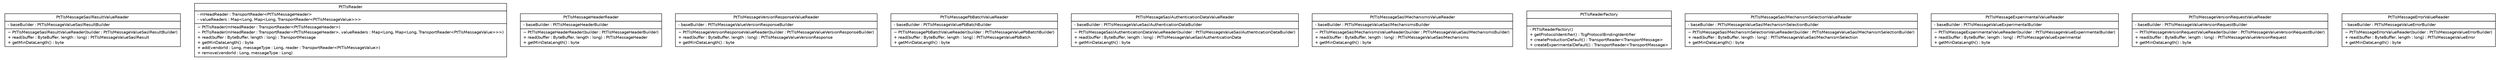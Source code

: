 #!/usr/local/bin/dot
#
# Class diagram 
# Generated by UMLGraph version R5_6 (http://www.umlgraph.org/)
#

digraph G {
	edge [fontname="Helvetica",fontsize=10,labelfontname="Helvetica",labelfontsize=10];
	node [fontname="Helvetica",fontsize=10,shape=plaintext];
	nodesep=0.25;
	ranksep=0.5;
	// org.ietf.nea.pt.serialize.reader.bytebuffer.PtTlsMessageSaslResultValueReader
	c9683 [label=<<table title="org.ietf.nea.pt.serialize.reader.bytebuffer.PtTlsMessageSaslResultValueReader" border="0" cellborder="1" cellspacing="0" cellpadding="2" port="p" href="./PtTlsMessageSaslResultValueReader.html">
		<tr><td><table border="0" cellspacing="0" cellpadding="1">
<tr><td align="center" balign="center"> PtTlsMessageSaslResultValueReader </td></tr>
		</table></td></tr>
		<tr><td><table border="0" cellspacing="0" cellpadding="1">
<tr><td align="left" balign="left"> - baseBuilder : PtTlsMessageValueSaslResultBuilder </td></tr>
		</table></td></tr>
		<tr><td><table border="0" cellspacing="0" cellpadding="1">
<tr><td align="left" balign="left"> ~ PtTlsMessageSaslResultValueReader(builder : PtTlsMessageValueSaslResultBuilder) </td></tr>
<tr><td align="left" balign="left"> + read(buffer : ByteBuffer, length : long) : PtTlsMessageValueSaslResult </td></tr>
<tr><td align="left" balign="left"> + getMinDataLength() : byte </td></tr>
		</table></td></tr>
		</table>>, URL="./PtTlsMessageSaslResultValueReader.html", fontname="Helvetica", fontcolor="black", fontsize=10.0];
	// org.ietf.nea.pt.serialize.reader.bytebuffer.PtTlsReader
	c9684 [label=<<table title="org.ietf.nea.pt.serialize.reader.bytebuffer.PtTlsReader" border="0" cellborder="1" cellspacing="0" cellpadding="2" port="p" href="./PtTlsReader.html">
		<tr><td><table border="0" cellspacing="0" cellpadding="1">
<tr><td align="center" balign="center"> PtTlsReader </td></tr>
		</table></td></tr>
		<tr><td><table border="0" cellspacing="0" cellpadding="1">
<tr><td align="left" balign="left"> - mHeadReader : TransportReader&lt;PtTlsMessageHeader&gt; </td></tr>
<tr><td align="left" balign="left"> - valueReaders : Map&lt;Long, Map&lt;Long, TransportReader&lt;PtTlsMessageValue&gt;&gt;&gt; </td></tr>
		</table></td></tr>
		<tr><td><table border="0" cellspacing="0" cellpadding="1">
<tr><td align="left" balign="left"> ~ PtTlsReader(mHeadReader : TransportReader&lt;PtTlsMessageHeader&gt;) </td></tr>
<tr><td align="left" balign="left"> ~ PtTlsReader(mHeadReader : TransportReader&lt;PtTlsMessageHeader&gt;, valueReaders : Map&lt;Long, Map&lt;Long, TransportReader&lt;PtTlsMessageValue&gt;&gt;&gt;) </td></tr>
<tr><td align="left" balign="left"> + read(buffer : ByteBuffer, length : long) : TransportMessage </td></tr>
<tr><td align="left" balign="left"> + getMinDataLength() : byte </td></tr>
<tr><td align="left" balign="left"> + add(vendorId : Long, messageType : Long, reader : TransportReader&lt;PtTlsMessageValue&gt;) </td></tr>
<tr><td align="left" balign="left"> + remove(vendorId : Long, messageType : Long) </td></tr>
		</table></td></tr>
		</table>>, URL="./PtTlsReader.html", fontname="Helvetica", fontcolor="black", fontsize=10.0];
	// org.ietf.nea.pt.serialize.reader.bytebuffer.PtTlsMessageHeaderReader
	c9685 [label=<<table title="org.ietf.nea.pt.serialize.reader.bytebuffer.PtTlsMessageHeaderReader" border="0" cellborder="1" cellspacing="0" cellpadding="2" port="p" href="./PtTlsMessageHeaderReader.html">
		<tr><td><table border="0" cellspacing="0" cellpadding="1">
<tr><td align="center" balign="center"> PtTlsMessageHeaderReader </td></tr>
		</table></td></tr>
		<tr><td><table border="0" cellspacing="0" cellpadding="1">
<tr><td align="left" balign="left"> - baseBuilder : PtTlsMessageHeaderBuilder </td></tr>
		</table></td></tr>
		<tr><td><table border="0" cellspacing="0" cellpadding="1">
<tr><td align="left" balign="left"> ~ PtTlsMessageHeaderReader(builder : PtTlsMessageHeaderBuilder) </td></tr>
<tr><td align="left" balign="left"> + read(buffer : ByteBuffer, length : long) : PtTlsMessageHeader </td></tr>
<tr><td align="left" balign="left"> + getMinDataLength() : byte </td></tr>
		</table></td></tr>
		</table>>, URL="./PtTlsMessageHeaderReader.html", fontname="Helvetica", fontcolor="black", fontsize=10.0];
	// org.ietf.nea.pt.serialize.reader.bytebuffer.PtTlsMessageVersionResponseValueReader
	c9686 [label=<<table title="org.ietf.nea.pt.serialize.reader.bytebuffer.PtTlsMessageVersionResponseValueReader" border="0" cellborder="1" cellspacing="0" cellpadding="2" port="p" href="./PtTlsMessageVersionResponseValueReader.html">
		<tr><td><table border="0" cellspacing="0" cellpadding="1">
<tr><td align="center" balign="center"> PtTlsMessageVersionResponseValueReader </td></tr>
		</table></td></tr>
		<tr><td><table border="0" cellspacing="0" cellpadding="1">
<tr><td align="left" balign="left"> - baseBuilder : PtTlsMessageValueVersionResponseBuilder </td></tr>
		</table></td></tr>
		<tr><td><table border="0" cellspacing="0" cellpadding="1">
<tr><td align="left" balign="left"> ~ PtTlsMessageVersionResponseValueReader(builder : PtTlsMessageValueVersionResponseBuilder) </td></tr>
<tr><td align="left" balign="left"> + read(buffer : ByteBuffer, length : long) : PtTlsMessageValueVersionResponse </td></tr>
<tr><td align="left" balign="left"> + getMinDataLength() : byte </td></tr>
		</table></td></tr>
		</table>>, URL="./PtTlsMessageVersionResponseValueReader.html", fontname="Helvetica", fontcolor="black", fontsize=10.0];
	// org.ietf.nea.pt.serialize.reader.bytebuffer.PtTlsMessagePbBatchValueReader
	c9687 [label=<<table title="org.ietf.nea.pt.serialize.reader.bytebuffer.PtTlsMessagePbBatchValueReader" border="0" cellborder="1" cellspacing="0" cellpadding="2" port="p" href="./PtTlsMessagePbBatchValueReader.html">
		<tr><td><table border="0" cellspacing="0" cellpadding="1">
<tr><td align="center" balign="center"> PtTlsMessagePbBatchValueReader </td></tr>
		</table></td></tr>
		<tr><td><table border="0" cellspacing="0" cellpadding="1">
<tr><td align="left" balign="left"> - baseBuilder : PtTlsMessageValuePbBatchBuilder </td></tr>
		</table></td></tr>
		<tr><td><table border="0" cellspacing="0" cellpadding="1">
<tr><td align="left" balign="left"> ~ PtTlsMessagePbBatchValueReader(builder : PtTlsMessageValuePbBatchBuilder) </td></tr>
<tr><td align="left" balign="left"> + read(buffer : ByteBuffer, length : long) : PtTlsMessageValuePbBatch </td></tr>
<tr><td align="left" balign="left"> + getMinDataLength() : byte </td></tr>
		</table></td></tr>
		</table>>, URL="./PtTlsMessagePbBatchValueReader.html", fontname="Helvetica", fontcolor="black", fontsize=10.0];
	// org.ietf.nea.pt.serialize.reader.bytebuffer.PtTlsMessageSaslAuthenticationDataValueReader
	c9688 [label=<<table title="org.ietf.nea.pt.serialize.reader.bytebuffer.PtTlsMessageSaslAuthenticationDataValueReader" border="0" cellborder="1" cellspacing="0" cellpadding="2" port="p" href="./PtTlsMessageSaslAuthenticationDataValueReader.html">
		<tr><td><table border="0" cellspacing="0" cellpadding="1">
<tr><td align="center" balign="center"> PtTlsMessageSaslAuthenticationDataValueReader </td></tr>
		</table></td></tr>
		<tr><td><table border="0" cellspacing="0" cellpadding="1">
<tr><td align="left" balign="left"> - baseBuilder : PtTlsMessageValueSaslAuthenticationDataBuilder </td></tr>
		</table></td></tr>
		<tr><td><table border="0" cellspacing="0" cellpadding="1">
<tr><td align="left" balign="left"> ~ PtTlsMessageSaslAuthenticationDataValueReader(builder : PtTlsMessageValueSaslAuthenticationDataBuilder) </td></tr>
<tr><td align="left" balign="left"> + read(buffer : ByteBuffer, length : long) : PtTlsMessageValueSaslAuthenticationData </td></tr>
<tr><td align="left" balign="left"> + getMinDataLength() : byte </td></tr>
		</table></td></tr>
		</table>>, URL="./PtTlsMessageSaslAuthenticationDataValueReader.html", fontname="Helvetica", fontcolor="black", fontsize=10.0];
	// org.ietf.nea.pt.serialize.reader.bytebuffer.PtTlsMessageSaslMechanismsValueReader
	c9689 [label=<<table title="org.ietf.nea.pt.serialize.reader.bytebuffer.PtTlsMessageSaslMechanismsValueReader" border="0" cellborder="1" cellspacing="0" cellpadding="2" port="p" href="./PtTlsMessageSaslMechanismsValueReader.html">
		<tr><td><table border="0" cellspacing="0" cellpadding="1">
<tr><td align="center" balign="center"> PtTlsMessageSaslMechanismsValueReader </td></tr>
		</table></td></tr>
		<tr><td><table border="0" cellspacing="0" cellpadding="1">
<tr><td align="left" balign="left"> - baseBuilder : PtTlsMessageValueSaslMechanismsBuilder </td></tr>
		</table></td></tr>
		<tr><td><table border="0" cellspacing="0" cellpadding="1">
<tr><td align="left" balign="left"> ~ PtTlsMessageSaslMechanismsValueReader(builder : PtTlsMessageValueSaslMechanismsBuilder) </td></tr>
<tr><td align="left" balign="left"> + read(buffer : ByteBuffer, length : long) : PtTlsMessageValueSaslMechanisms </td></tr>
<tr><td align="left" balign="left"> + getMinDataLength() : byte </td></tr>
		</table></td></tr>
		</table>>, URL="./PtTlsMessageSaslMechanismsValueReader.html", fontname="Helvetica", fontcolor="black", fontsize=10.0];
	// org.ietf.nea.pt.serialize.reader.bytebuffer.PtTlsReaderFactory
	c9690 [label=<<table title="org.ietf.nea.pt.serialize.reader.bytebuffer.PtTlsReaderFactory" border="0" cellborder="1" cellspacing="0" cellpadding="2" port="p" href="./PtTlsReaderFactory.html">
		<tr><td><table border="0" cellspacing="0" cellpadding="1">
<tr><td align="center" balign="center"> PtTlsReaderFactory </td></tr>
		</table></td></tr>
		<tr><td><table border="0" cellspacing="0" cellpadding="1">
<tr><td align="left" balign="left">  </td></tr>
		</table></td></tr>
		<tr><td><table border="0" cellspacing="0" cellpadding="1">
<tr><td align="left" balign="left"> - PtTlsReaderFactory() </td></tr>
<tr><td align="left" balign="left"> + getProtocolIdentifier() : TcgProtocolBindingIdentifier </td></tr>
<tr><td align="left" balign="left"> + createProductionDefault() : TransportReader&lt;TransportMessage&gt; </td></tr>
<tr><td align="left" balign="left"> + createExperimentalDefault() : TransportReader&lt;TransportMessage&gt; </td></tr>
		</table></td></tr>
		</table>>, URL="./PtTlsReaderFactory.html", fontname="Helvetica", fontcolor="black", fontsize=10.0];
	// org.ietf.nea.pt.serialize.reader.bytebuffer.PtTlsMessageSaslMechanismSelectionValueReader
	c9691 [label=<<table title="org.ietf.nea.pt.serialize.reader.bytebuffer.PtTlsMessageSaslMechanismSelectionValueReader" border="0" cellborder="1" cellspacing="0" cellpadding="2" port="p" href="./PtTlsMessageSaslMechanismSelectionValueReader.html">
		<tr><td><table border="0" cellspacing="0" cellpadding="1">
<tr><td align="center" balign="center"> PtTlsMessageSaslMechanismSelectionValueReader </td></tr>
		</table></td></tr>
		<tr><td><table border="0" cellspacing="0" cellpadding="1">
<tr><td align="left" balign="left"> - baseBuilder : PtTlsMessageValueSaslMechanismSelectionBuilder </td></tr>
		</table></td></tr>
		<tr><td><table border="0" cellspacing="0" cellpadding="1">
<tr><td align="left" balign="left"> ~ PtTlsMessageSaslMechanismSelectionValueReader(builder : PtTlsMessageValueSaslMechanismSelectionBuilder) </td></tr>
<tr><td align="left" balign="left"> + read(buffer : ByteBuffer, length : long) : PtTlsMessageValueSaslMechanismSelection </td></tr>
<tr><td align="left" balign="left"> + getMinDataLength() : byte </td></tr>
		</table></td></tr>
		</table>>, URL="./PtTlsMessageSaslMechanismSelectionValueReader.html", fontname="Helvetica", fontcolor="black", fontsize=10.0];
	// org.ietf.nea.pt.serialize.reader.bytebuffer.PtTlsMessageExperimentalValueReader
	c9692 [label=<<table title="org.ietf.nea.pt.serialize.reader.bytebuffer.PtTlsMessageExperimentalValueReader" border="0" cellborder="1" cellspacing="0" cellpadding="2" port="p" href="./PtTlsMessageExperimentalValueReader.html">
		<tr><td><table border="0" cellspacing="0" cellpadding="1">
<tr><td align="center" balign="center"> PtTlsMessageExperimentalValueReader </td></tr>
		</table></td></tr>
		<tr><td><table border="0" cellspacing="0" cellpadding="1">
<tr><td align="left" balign="left"> - baseBuilder : PtTlsMessageValueExperimentalBuilder </td></tr>
		</table></td></tr>
		<tr><td><table border="0" cellspacing="0" cellpadding="1">
<tr><td align="left" balign="left"> ~ PtTlsMessageExperimentalValueReader(builder : PtTlsMessageValueExperimentalBuilder) </td></tr>
<tr><td align="left" balign="left"> + read(buffer : ByteBuffer, length : long) : PtTlsMessageValueExperimental </td></tr>
<tr><td align="left" balign="left"> + getMinDataLength() : byte </td></tr>
		</table></td></tr>
		</table>>, URL="./PtTlsMessageExperimentalValueReader.html", fontname="Helvetica", fontcolor="black", fontsize=10.0];
	// org.ietf.nea.pt.serialize.reader.bytebuffer.PtTlsMessageVersionRequestValueReader
	c9693 [label=<<table title="org.ietf.nea.pt.serialize.reader.bytebuffer.PtTlsMessageVersionRequestValueReader" border="0" cellborder="1" cellspacing="0" cellpadding="2" port="p" href="./PtTlsMessageVersionRequestValueReader.html">
		<tr><td><table border="0" cellspacing="0" cellpadding="1">
<tr><td align="center" balign="center"> PtTlsMessageVersionRequestValueReader </td></tr>
		</table></td></tr>
		<tr><td><table border="0" cellspacing="0" cellpadding="1">
<tr><td align="left" balign="left"> - baseBuilder : PtTlsMessageValueVersionRequestBuilder </td></tr>
		</table></td></tr>
		<tr><td><table border="0" cellspacing="0" cellpadding="1">
<tr><td align="left" balign="left"> ~ PtTlsMessageVersionRequestValueReader(builder : PtTlsMessageValueVersionRequestBuilder) </td></tr>
<tr><td align="left" balign="left"> + read(buffer : ByteBuffer, length : long) : PtTlsMessageValueVersionRequest </td></tr>
<tr><td align="left" balign="left"> + getMinDataLength() : byte </td></tr>
		</table></td></tr>
		</table>>, URL="./PtTlsMessageVersionRequestValueReader.html", fontname="Helvetica", fontcolor="black", fontsize=10.0];
	// org.ietf.nea.pt.serialize.reader.bytebuffer.PtTlsMessageErrorValueReader
	c9694 [label=<<table title="org.ietf.nea.pt.serialize.reader.bytebuffer.PtTlsMessageErrorValueReader" border="0" cellborder="1" cellspacing="0" cellpadding="2" port="p" href="./PtTlsMessageErrorValueReader.html">
		<tr><td><table border="0" cellspacing="0" cellpadding="1">
<tr><td align="center" balign="center"> PtTlsMessageErrorValueReader </td></tr>
		</table></td></tr>
		<tr><td><table border="0" cellspacing="0" cellpadding="1">
<tr><td align="left" balign="left"> - baseBuilder : PtTlsMessageValueErrorBuilder </td></tr>
		</table></td></tr>
		<tr><td><table border="0" cellspacing="0" cellpadding="1">
<tr><td align="left" balign="left"> ~ PtTlsMessageErrorValueReader(builder : PtTlsMessageValueErrorBuilder) </td></tr>
<tr><td align="left" balign="left"> + read(buffer : ByteBuffer, length : long) : PtTlsMessageValueError </td></tr>
<tr><td align="left" balign="left"> + getMinDataLength() : byte </td></tr>
		</table></td></tr>
		</table>>, URL="./PtTlsMessageErrorValueReader.html", fontname="Helvetica", fontcolor="black", fontsize=10.0];
}

